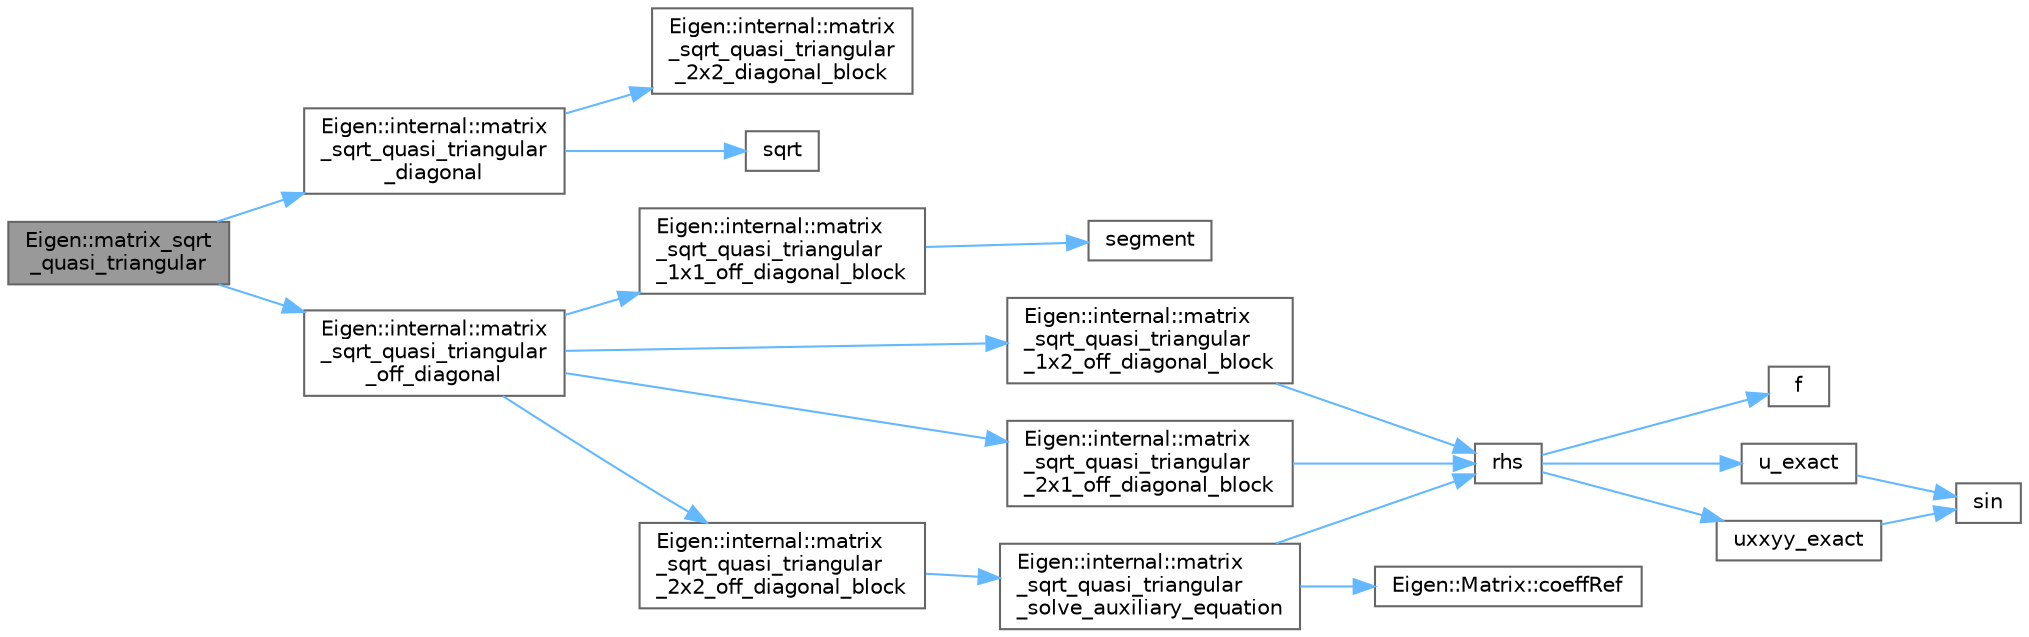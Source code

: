 digraph "Eigen::matrix_sqrt_quasi_triangular"
{
 // LATEX_PDF_SIZE
  bgcolor="transparent";
  edge [fontname=Helvetica,fontsize=10,labelfontname=Helvetica,labelfontsize=10];
  node [fontname=Helvetica,fontsize=10,shape=box,height=0.2,width=0.4];
  rankdir="LR";
  Node1 [id="Node000001",label="Eigen::matrix_sqrt\l_quasi_triangular",height=0.2,width=0.4,color="gray40", fillcolor="grey60", style="filled", fontcolor="black",tooltip="Compute matrix square root of quasi-triangular matrix."];
  Node1 -> Node2 [id="edge1_Node000001_Node000002",color="steelblue1",style="solid",tooltip=" "];
  Node2 [id="Node000002",label="Eigen::internal::matrix\l_sqrt_quasi_triangular\l_diagonal",height=0.2,width=0.4,color="grey40", fillcolor="white", style="filled",URL="$namespace_eigen_1_1internal.html#a8e5c9733af465bc14851019818a5d2b3",tooltip=" "];
  Node2 -> Node3 [id="edge2_Node000002_Node000003",color="steelblue1",style="solid",tooltip=" "];
  Node3 [id="Node000003",label="Eigen::internal::matrix\l_sqrt_quasi_triangular\l_2x2_diagonal_block",height=0.2,width=0.4,color="grey40", fillcolor="white", style="filled",URL="$namespace_eigen_1_1internal.html#a7a96ef1b033a05cde18ea4d933ec62ca",tooltip=" "];
  Node2 -> Node4 [id="edge3_Node000002_Node000004",color="steelblue1",style="solid",tooltip=" "];
  Node4 [id="Node000004",label="sqrt",height=0.2,width=0.4,color="grey40", fillcolor="white", style="filled",URL="$_array_cwise_unary_ops_8h.html#a656b9217a2fcb6de59dc8d1eb3079cc7",tooltip=" "];
  Node1 -> Node5 [id="edge4_Node000001_Node000005",color="steelblue1",style="solid",tooltip=" "];
  Node5 [id="Node000005",label="Eigen::internal::matrix\l_sqrt_quasi_triangular\l_off_diagonal",height=0.2,width=0.4,color="grey40", fillcolor="white", style="filled",URL="$namespace_eigen_1_1internal.html#a95c0b49fec5ce44af43283d7f541d341",tooltip=" "];
  Node5 -> Node6 [id="edge5_Node000005_Node000006",color="steelblue1",style="solid",tooltip=" "];
  Node6 [id="Node000006",label="Eigen::internal::matrix\l_sqrt_quasi_triangular\l_1x1_off_diagonal_block",height=0.2,width=0.4,color="grey40", fillcolor="white", style="filled",URL="$namespace_eigen_1_1internal.html#a39b907e48b9b9fed8cea3fbb67c35b54",tooltip=" "];
  Node6 -> Node7 [id="edge6_Node000006_Node000007",color="steelblue1",style="solid",tooltip=" "];
  Node7 [id="Node000007",label="segment",height=0.2,width=0.4,color="grey40", fillcolor="white", style="filled",URL="$_block_methods_8h.html#a3c8d2bfe6f857a2a270b78759487e3a8",tooltip="This is the const version of segment(Index,Index)."];
  Node5 -> Node8 [id="edge7_Node000005_Node000008",color="steelblue1",style="solid",tooltip=" "];
  Node8 [id="Node000008",label="Eigen::internal::matrix\l_sqrt_quasi_triangular\l_1x2_off_diagonal_block",height=0.2,width=0.4,color="grey40", fillcolor="white", style="filled",URL="$namespace_eigen_1_1internal.html#a922345d30d56d13fc20dcc452755ea65",tooltip=" "];
  Node8 -> Node9 [id="edge8_Node000008_Node000009",color="steelblue1",style="solid",tooltip=" "];
  Node9 [id="Node000009",label="rhs",height=0.2,width=0.4,color="grey40", fillcolor="white", style="filled",URL="$poisson_8cpp.html#a38c677f5cc4e47bc7505aef707c1bb83",tooltip=" "];
  Node9 -> Node10 [id="edge9_Node000009_Node000010",color="steelblue1",style="solid",tooltip=" "];
  Node10 [id="Node000010",label="f",height=0.2,width=0.4,color="grey40", fillcolor="white", style="filled",URL="$cxx11__tensor__map_8cpp.html#a7f507fea02198f6cb81c86640c7b1a4e",tooltip=" "];
  Node9 -> Node11 [id="edge10_Node000009_Node000011",color="steelblue1",style="solid",tooltip=" "];
  Node11 [id="Node000011",label="u_exact",height=0.2,width=0.4,color="grey40", fillcolor="white", style="filled",URL="$poisson_8cpp.html#a06fc16c4676f839f8de736a6791b6862",tooltip=" "];
  Node11 -> Node12 [id="edge11_Node000011_Node000012",color="steelblue1",style="solid",tooltip=" "];
  Node12 [id="Node000012",label="sin",height=0.2,width=0.4,color="grey40", fillcolor="white", style="filled",URL="$_array_cwise_unary_ops_8h.html#a9cfb0ea58bd813510a9e2db18a5e49f0",tooltip=" "];
  Node9 -> Node13 [id="edge12_Node000009_Node000013",color="steelblue1",style="solid",tooltip=" "];
  Node13 [id="Node000013",label="uxxyy_exact",height=0.2,width=0.4,color="grey40", fillcolor="white", style="filled",URL="$poisson_8cpp.html#a557a61cf12d143424a35123b14048a22",tooltip=" "];
  Node13 -> Node12 [id="edge13_Node000013_Node000012",color="steelblue1",style="solid",tooltip=" "];
  Node5 -> Node14 [id="edge14_Node000005_Node000014",color="steelblue1",style="solid",tooltip=" "];
  Node14 [id="Node000014",label="Eigen::internal::matrix\l_sqrt_quasi_triangular\l_2x1_off_diagonal_block",height=0.2,width=0.4,color="grey40", fillcolor="white", style="filled",URL="$namespace_eigen_1_1internal.html#acf8f128614be4802a6af9f357da3d169",tooltip=" "];
  Node14 -> Node9 [id="edge15_Node000014_Node000009",color="steelblue1",style="solid",tooltip=" "];
  Node5 -> Node15 [id="edge16_Node000005_Node000015",color="steelblue1",style="solid",tooltip=" "];
  Node15 [id="Node000015",label="Eigen::internal::matrix\l_sqrt_quasi_triangular\l_2x2_off_diagonal_block",height=0.2,width=0.4,color="grey40", fillcolor="white", style="filled",URL="$namespace_eigen_1_1internal.html#ac968fcd5f7206aef781631df79524727",tooltip=" "];
  Node15 -> Node16 [id="edge17_Node000015_Node000016",color="steelblue1",style="solid",tooltip=" "];
  Node16 [id="Node000016",label="Eigen::internal::matrix\l_sqrt_quasi_triangular\l_solve_auxiliary_equation",height=0.2,width=0.4,color="grey40", fillcolor="white", style="filled",URL="$namespace_eigen_1_1internal.html#a691211492c8b69df5c7391bd1de411c4",tooltip=" "];
  Node16 -> Node17 [id="edge18_Node000016_Node000017",color="steelblue1",style="solid",tooltip=" "];
  Node17 [id="Node000017",label="Eigen::Matrix::coeffRef",height=0.2,width=0.4,color="grey40", fillcolor="white", style="filled",URL="$class_eigen_1_1_matrix.html#aec085505a683eaffbd9b6680e99611af",tooltip=" "];
  Node16 -> Node9 [id="edge19_Node000016_Node000009",color="steelblue1",style="solid",tooltip=" "];
}
